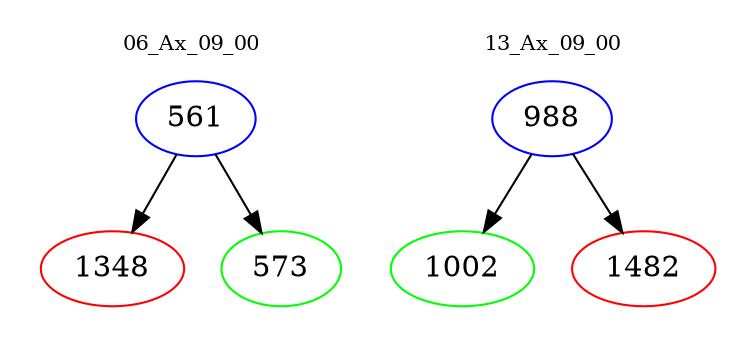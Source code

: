 digraph{
subgraph cluster_0 {
color = white
label = "06_Ax_09_00";
fontsize=10;
T0_561 [label="561", color="blue"]
T0_561 -> T0_1348 [color="black"]
T0_1348 [label="1348", color="red"]
T0_561 -> T0_573 [color="black"]
T0_573 [label="573", color="green"]
}
subgraph cluster_1 {
color = white
label = "13_Ax_09_00";
fontsize=10;
T1_988 [label="988", color="blue"]
T1_988 -> T1_1002 [color="black"]
T1_1002 [label="1002", color="green"]
T1_988 -> T1_1482 [color="black"]
T1_1482 [label="1482", color="red"]
}
}
